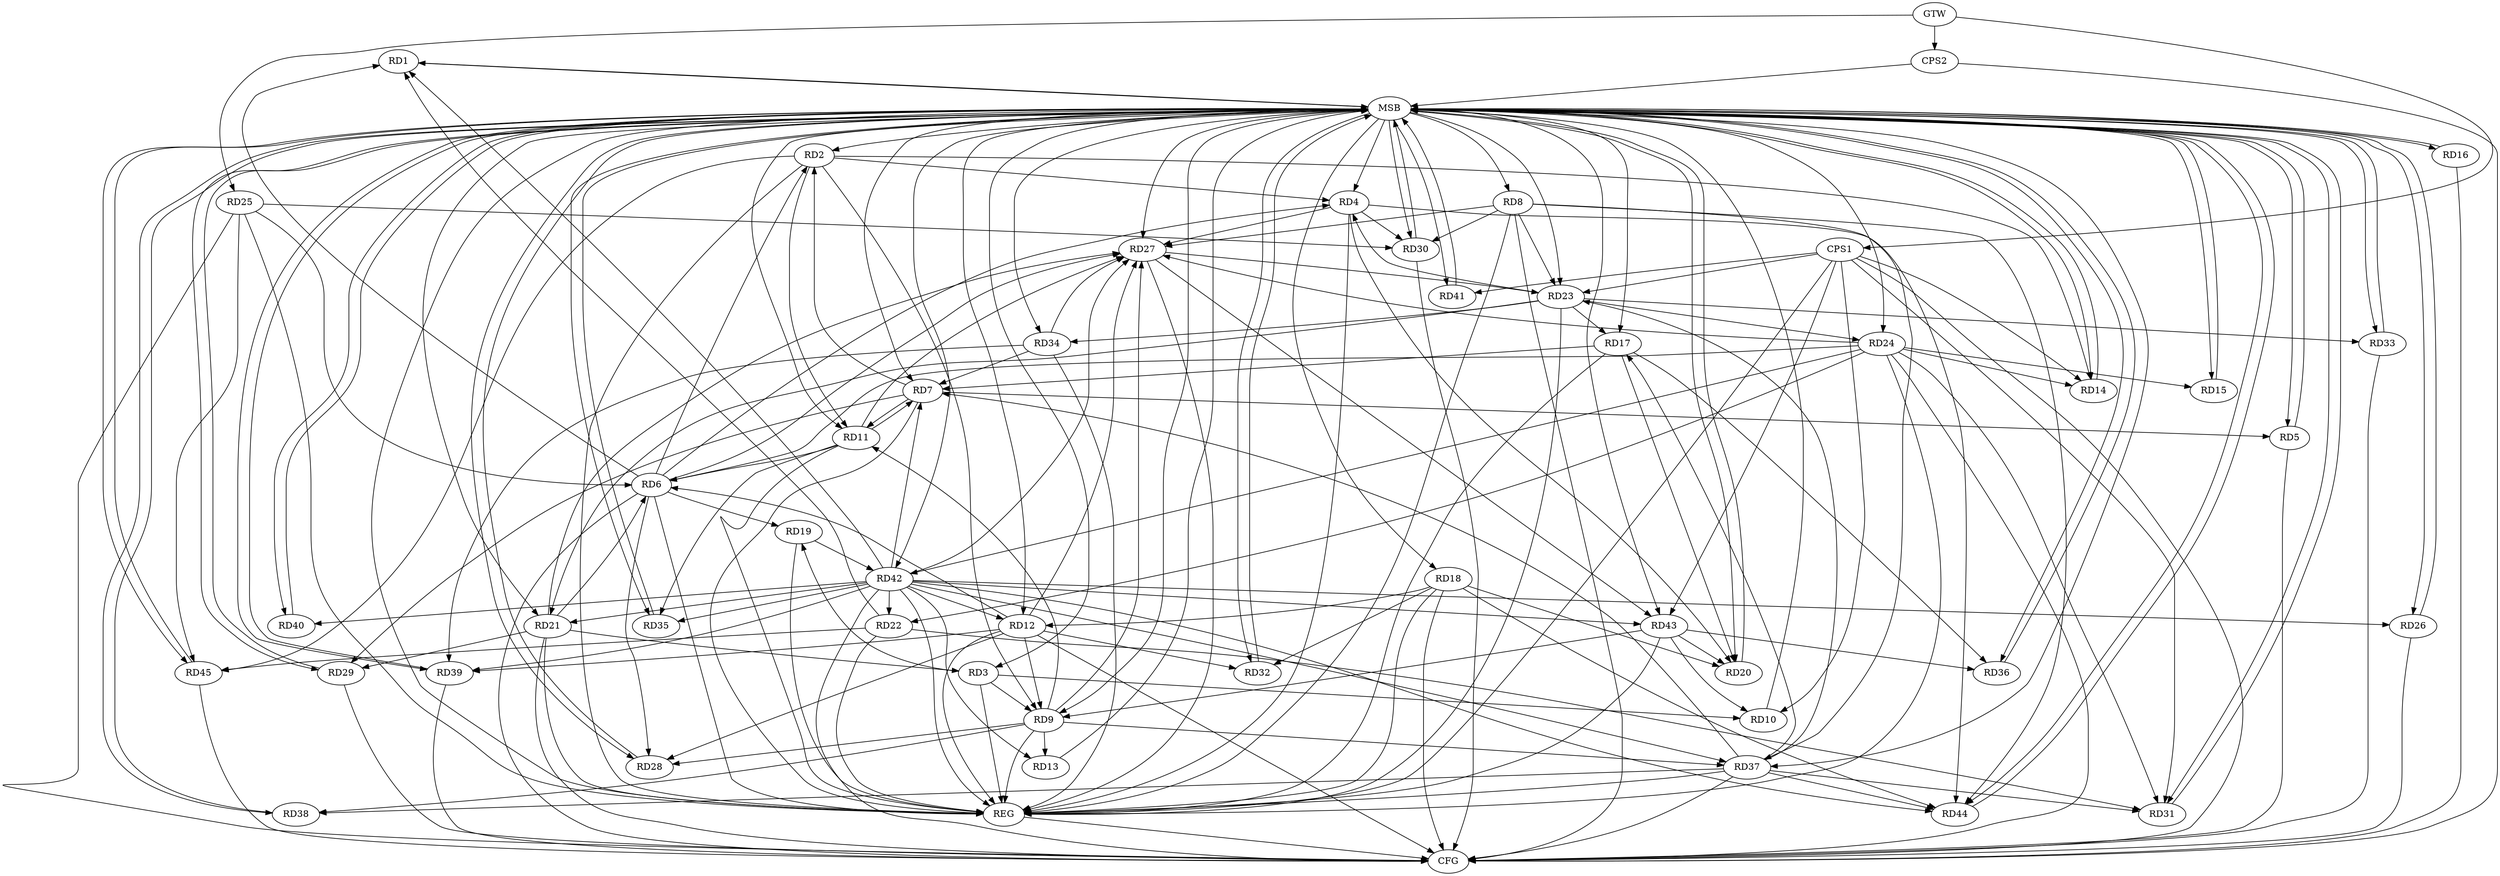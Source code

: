 strict digraph G {
  RD1 [ label="RD1" ];
  RD2 [ label="RD2" ];
  RD3 [ label="RD3" ];
  RD4 [ label="RD4" ];
  RD5 [ label="RD5" ];
  RD6 [ label="RD6" ];
  RD7 [ label="RD7" ];
  RD8 [ label="RD8" ];
  RD9 [ label="RD9" ];
  RD10 [ label="RD10" ];
  RD11 [ label="RD11" ];
  RD12 [ label="RD12" ];
  RD13 [ label="RD13" ];
  RD14 [ label="RD14" ];
  RD15 [ label="RD15" ];
  RD16 [ label="RD16" ];
  RD17 [ label="RD17" ];
  RD18 [ label="RD18" ];
  RD19 [ label="RD19" ];
  RD20 [ label="RD20" ];
  RD21 [ label="RD21" ];
  RD22 [ label="RD22" ];
  RD23 [ label="RD23" ];
  RD24 [ label="RD24" ];
  RD25 [ label="RD25" ];
  RD26 [ label="RD26" ];
  RD27 [ label="RD27" ];
  RD28 [ label="RD28" ];
  RD29 [ label="RD29" ];
  RD30 [ label="RD30" ];
  RD31 [ label="RD31" ];
  RD32 [ label="RD32" ];
  RD33 [ label="RD33" ];
  RD34 [ label="RD34" ];
  RD35 [ label="RD35" ];
  RD36 [ label="RD36" ];
  RD37 [ label="RD37" ];
  RD38 [ label="RD38" ];
  RD39 [ label="RD39" ];
  RD40 [ label="RD40" ];
  RD41 [ label="RD41" ];
  RD42 [ label="RD42" ];
  RD43 [ label="RD43" ];
  RD44 [ label="RD44" ];
  RD45 [ label="RD45" ];
  CPS1 [ label="CPS1" ];
  CPS2 [ label="CPS2" ];
  GTW [ label="GTW" ];
  REG [ label="REG" ];
  MSB [ label="MSB" ];
  CFG [ label="CFG" ];
  RD6 -> RD1;
  RD22 -> RD1;
  RD42 -> RD1;
  RD2 -> RD4;
  RD6 -> RD2;
  RD7 -> RD2;
  RD2 -> RD9;
  RD2 -> RD11;
  RD2 -> RD14;
  RD2 -> RD45;
  RD3 -> RD9;
  RD3 -> RD10;
  RD3 -> RD19;
  RD21 -> RD3;
  RD6 -> RD4;
  RD4 -> RD20;
  RD23 -> RD4;
  RD4 -> RD27;
  RD4 -> RD30;
  RD4 -> RD44;
  RD7 -> RD5;
  RD11 -> RD6;
  RD12 -> RD6;
  RD6 -> RD19;
  RD21 -> RD6;
  RD24 -> RD6;
  RD25 -> RD6;
  RD6 -> RD27;
  RD6 -> RD28;
  RD7 -> RD11;
  RD11 -> RD7;
  RD17 -> RD7;
  RD7 -> RD29;
  RD34 -> RD7;
  RD37 -> RD7;
  RD42 -> RD7;
  RD8 -> RD23;
  RD8 -> RD27;
  RD8 -> RD30;
  RD8 -> RD37;
  RD8 -> RD44;
  RD9 -> RD11;
  RD12 -> RD9;
  RD9 -> RD13;
  RD9 -> RD27;
  RD9 -> RD28;
  RD9 -> RD37;
  RD9 -> RD38;
  RD43 -> RD9;
  RD43 -> RD10;
  RD11 -> RD27;
  RD11 -> RD35;
  RD18 -> RD12;
  RD12 -> RD27;
  RD12 -> RD28;
  RD12 -> RD32;
  RD12 -> RD39;
  RD24 -> RD14;
  RD24 -> RD15;
  RD17 -> RD20;
  RD23 -> RD17;
  RD17 -> RD36;
  RD37 -> RD17;
  RD18 -> RD20;
  RD18 -> RD32;
  RD18 -> RD44;
  RD19 -> RD42;
  RD43 -> RD20;
  RD23 -> RD21;
  RD21 -> RD27;
  RD21 -> RD29;
  RD42 -> RD21;
  RD24 -> RD22;
  RD22 -> RD31;
  RD42 -> RD22;
  RD22 -> RD45;
  RD23 -> RD24;
  RD27 -> RD23;
  RD23 -> RD33;
  RD23 -> RD34;
  RD37 -> RD23;
  RD24 -> RD27;
  RD24 -> RD31;
  RD24 -> RD42;
  RD25 -> RD30;
  RD25 -> RD45;
  RD34 -> RD27;
  RD42 -> RD27;
  RD27 -> RD43;
  RD37 -> RD31;
  RD34 -> RD39;
  RD43 -> RD36;
  RD37 -> RD38;
  RD42 -> RD37;
  RD37 -> RD44;
  RD42 -> RD39;
  RD42 -> RD43;
  RD42 -> RD44;
  CPS1 -> RD10;
  CPS1 -> RD41;
  CPS1 -> RD23;
  CPS1 -> RD43;
  CPS1 -> RD14;
  CPS1 -> RD31;
  GTW -> RD25;
  GTW -> CPS1;
  GTW -> CPS2;
  RD2 -> REG;
  RD3 -> REG;
  RD4 -> REG;
  RD6 -> REG;
  RD7 -> REG;
  RD8 -> REG;
  RD9 -> REG;
  RD11 -> REG;
  RD12 -> REG;
  RD17 -> REG;
  RD18 -> REG;
  RD19 -> REG;
  RD21 -> REG;
  RD22 -> REG;
  RD23 -> REG;
  RD24 -> REG;
  RD25 -> REG;
  RD27 -> REG;
  RD34 -> REG;
  RD37 -> REG;
  RD42 -> REG;
  RD43 -> REG;
  CPS1 -> REG;
  RD1 -> MSB;
  MSB -> RD8;
  MSB -> RD9;
  MSB -> RD11;
  MSB -> RD18;
  MSB -> RD24;
  MSB -> RD27;
  MSB -> RD30;
  MSB -> RD36;
  MSB -> REG;
  RD5 -> MSB;
  MSB -> RD17;
  MSB -> RD42;
  RD10 -> MSB;
  RD13 -> MSB;
  MSB -> RD1;
  MSB -> RD7;
  MSB -> RD29;
  MSB -> RD34;
  MSB -> RD41;
  RD14 -> MSB;
  MSB -> RD16;
  MSB -> RD23;
  MSB -> RD40;
  RD15 -> MSB;
  MSB -> RD5;
  RD16 -> MSB;
  MSB -> RD44;
  RD20 -> MSB;
  MSB -> RD2;
  MSB -> RD28;
  MSB -> RD32;
  MSB -> RD37;
  RD26 -> MSB;
  MSB -> RD14;
  MSB -> RD31;
  MSB -> RD38;
  MSB -> RD43;
  MSB -> RD45;
  RD28 -> MSB;
  MSB -> RD33;
  RD29 -> MSB;
  MSB -> RD26;
  RD30 -> MSB;
  MSB -> RD21;
  MSB -> RD39;
  RD31 -> MSB;
  MSB -> RD35;
  RD32 -> MSB;
  MSB -> RD4;
  RD33 -> MSB;
  RD35 -> MSB;
  MSB -> RD15;
  RD36 -> MSB;
  RD38 -> MSB;
  RD39 -> MSB;
  RD40 -> MSB;
  RD41 -> MSB;
  MSB -> RD20;
  RD44 -> MSB;
  MSB -> RD3;
  MSB -> RD12;
  RD45 -> MSB;
  CPS2 -> MSB;
  RD29 -> CFG;
  RD37 -> CFG;
  RD6 -> CFG;
  RD39 -> CFG;
  RD26 -> CFG;
  RD24 -> CFG;
  RD21 -> CFG;
  CPS1 -> CFG;
  RD18 -> CFG;
  RD5 -> CFG;
  RD33 -> CFG;
  RD30 -> CFG;
  RD42 -> CFG;
  RD8 -> CFG;
  CPS2 -> CFG;
  RD16 -> CFG;
  RD25 -> CFG;
  RD45 -> CFG;
  RD12 -> CFG;
  REG -> CFG;
  RD42 -> RD35;
  RD42 -> RD40;
  RD42 -> RD12;
  RD42 -> RD13;
  RD42 -> RD26;
}
